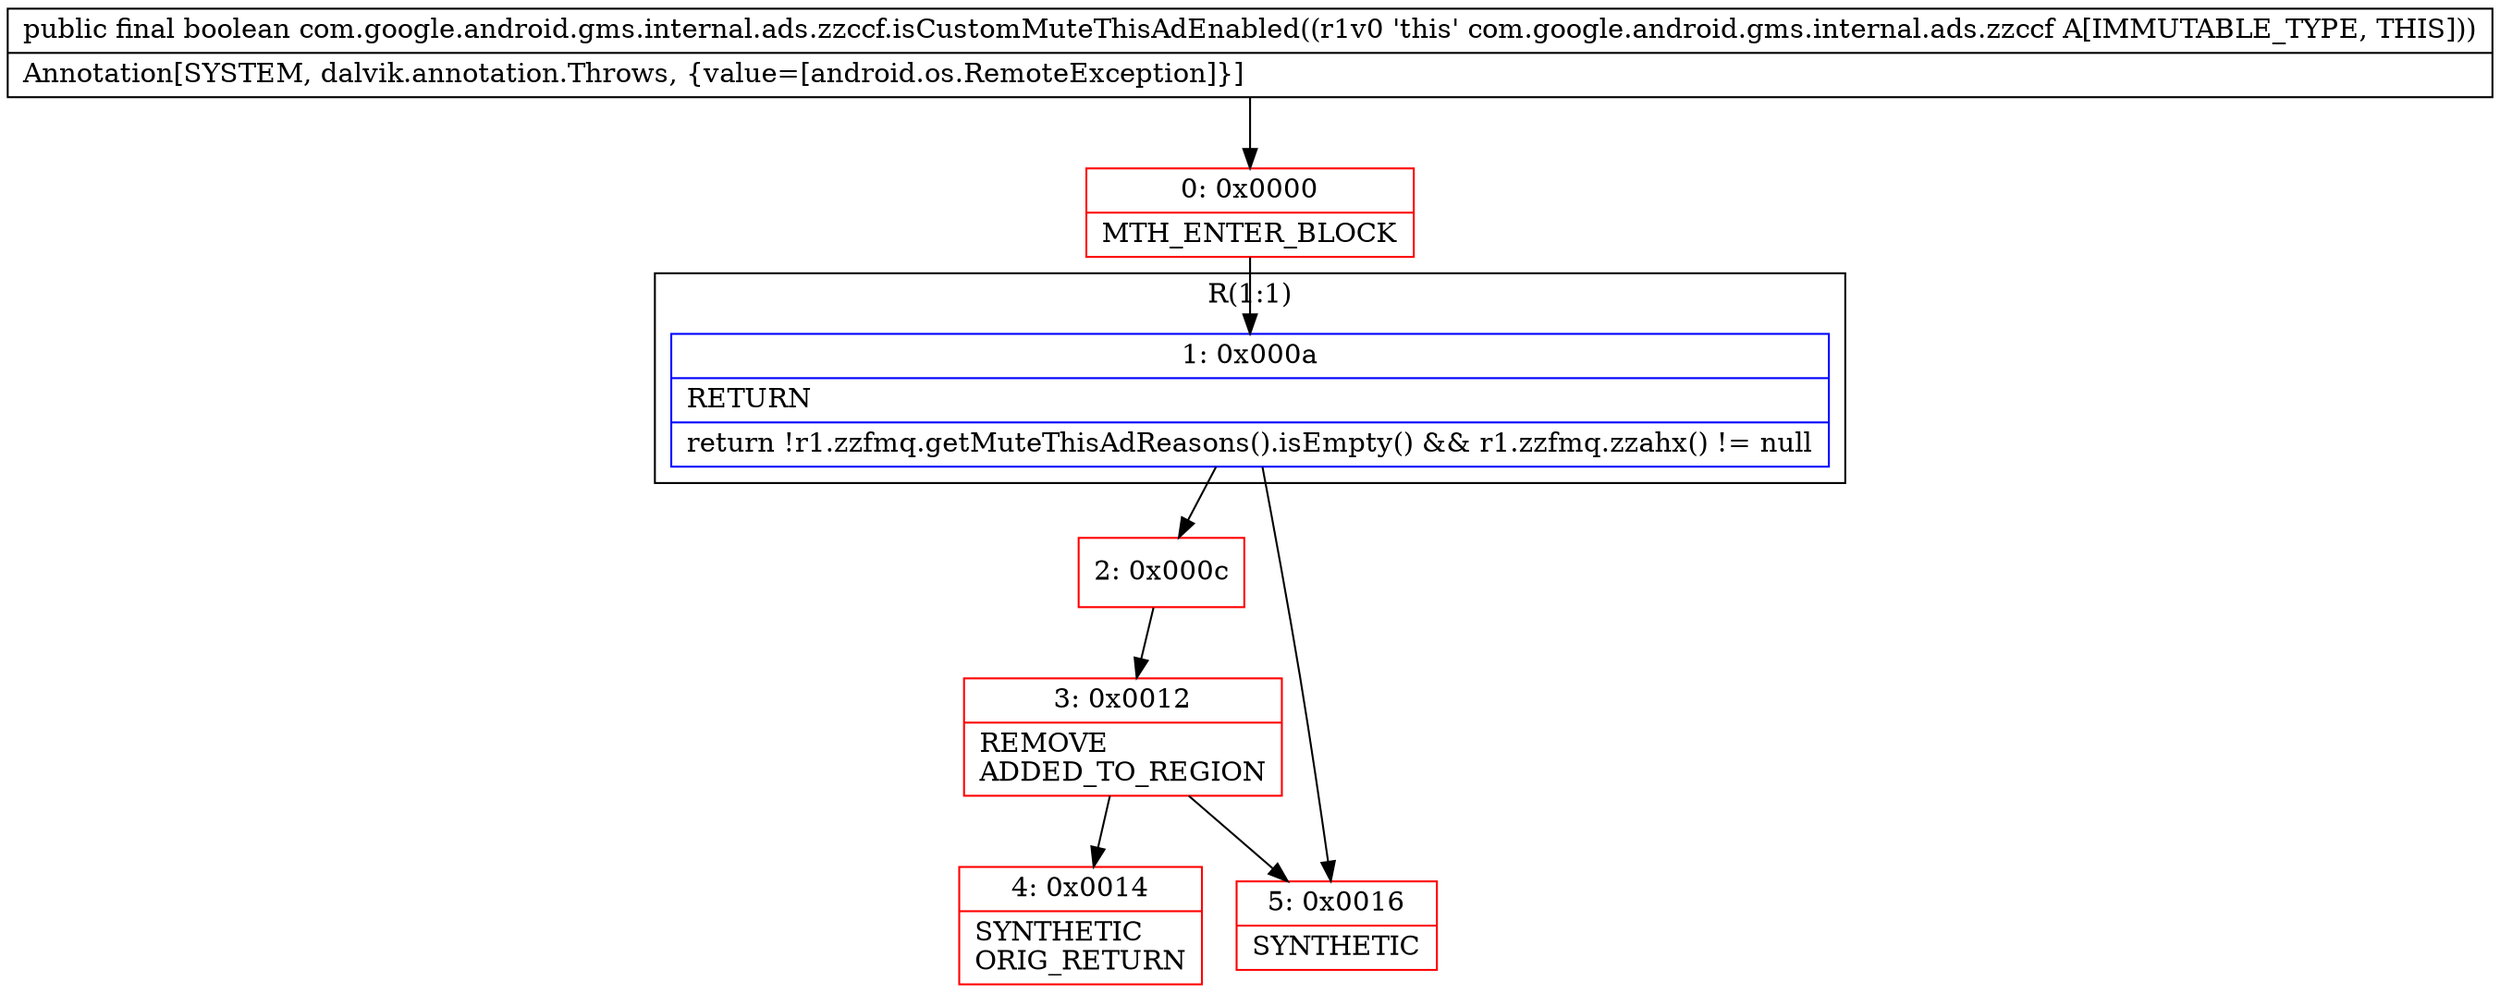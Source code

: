 digraph "CFG forcom.google.android.gms.internal.ads.zzccf.isCustomMuteThisAdEnabled()Z" {
subgraph cluster_Region_523394841 {
label = "R(1:1)";
node [shape=record,color=blue];
Node_1 [shape=record,label="{1\:\ 0x000a|RETURN\l|return !r1.zzfmq.getMuteThisAdReasons().isEmpty() && r1.zzfmq.zzahx() != null\l}"];
}
Node_0 [shape=record,color=red,label="{0\:\ 0x0000|MTH_ENTER_BLOCK\l}"];
Node_2 [shape=record,color=red,label="{2\:\ 0x000c}"];
Node_3 [shape=record,color=red,label="{3\:\ 0x0012|REMOVE\lADDED_TO_REGION\l}"];
Node_4 [shape=record,color=red,label="{4\:\ 0x0014|SYNTHETIC\lORIG_RETURN\l}"];
Node_5 [shape=record,color=red,label="{5\:\ 0x0016|SYNTHETIC\l}"];
MethodNode[shape=record,label="{public final boolean com.google.android.gms.internal.ads.zzccf.isCustomMuteThisAdEnabled((r1v0 'this' com.google.android.gms.internal.ads.zzccf A[IMMUTABLE_TYPE, THIS]))  | Annotation[SYSTEM, dalvik.annotation.Throws, \{value=[android.os.RemoteException]\}]\l}"];
MethodNode -> Node_0;
Node_1 -> Node_2;
Node_1 -> Node_5;
Node_0 -> Node_1;
Node_2 -> Node_3;
Node_3 -> Node_4;
Node_3 -> Node_5;
}


